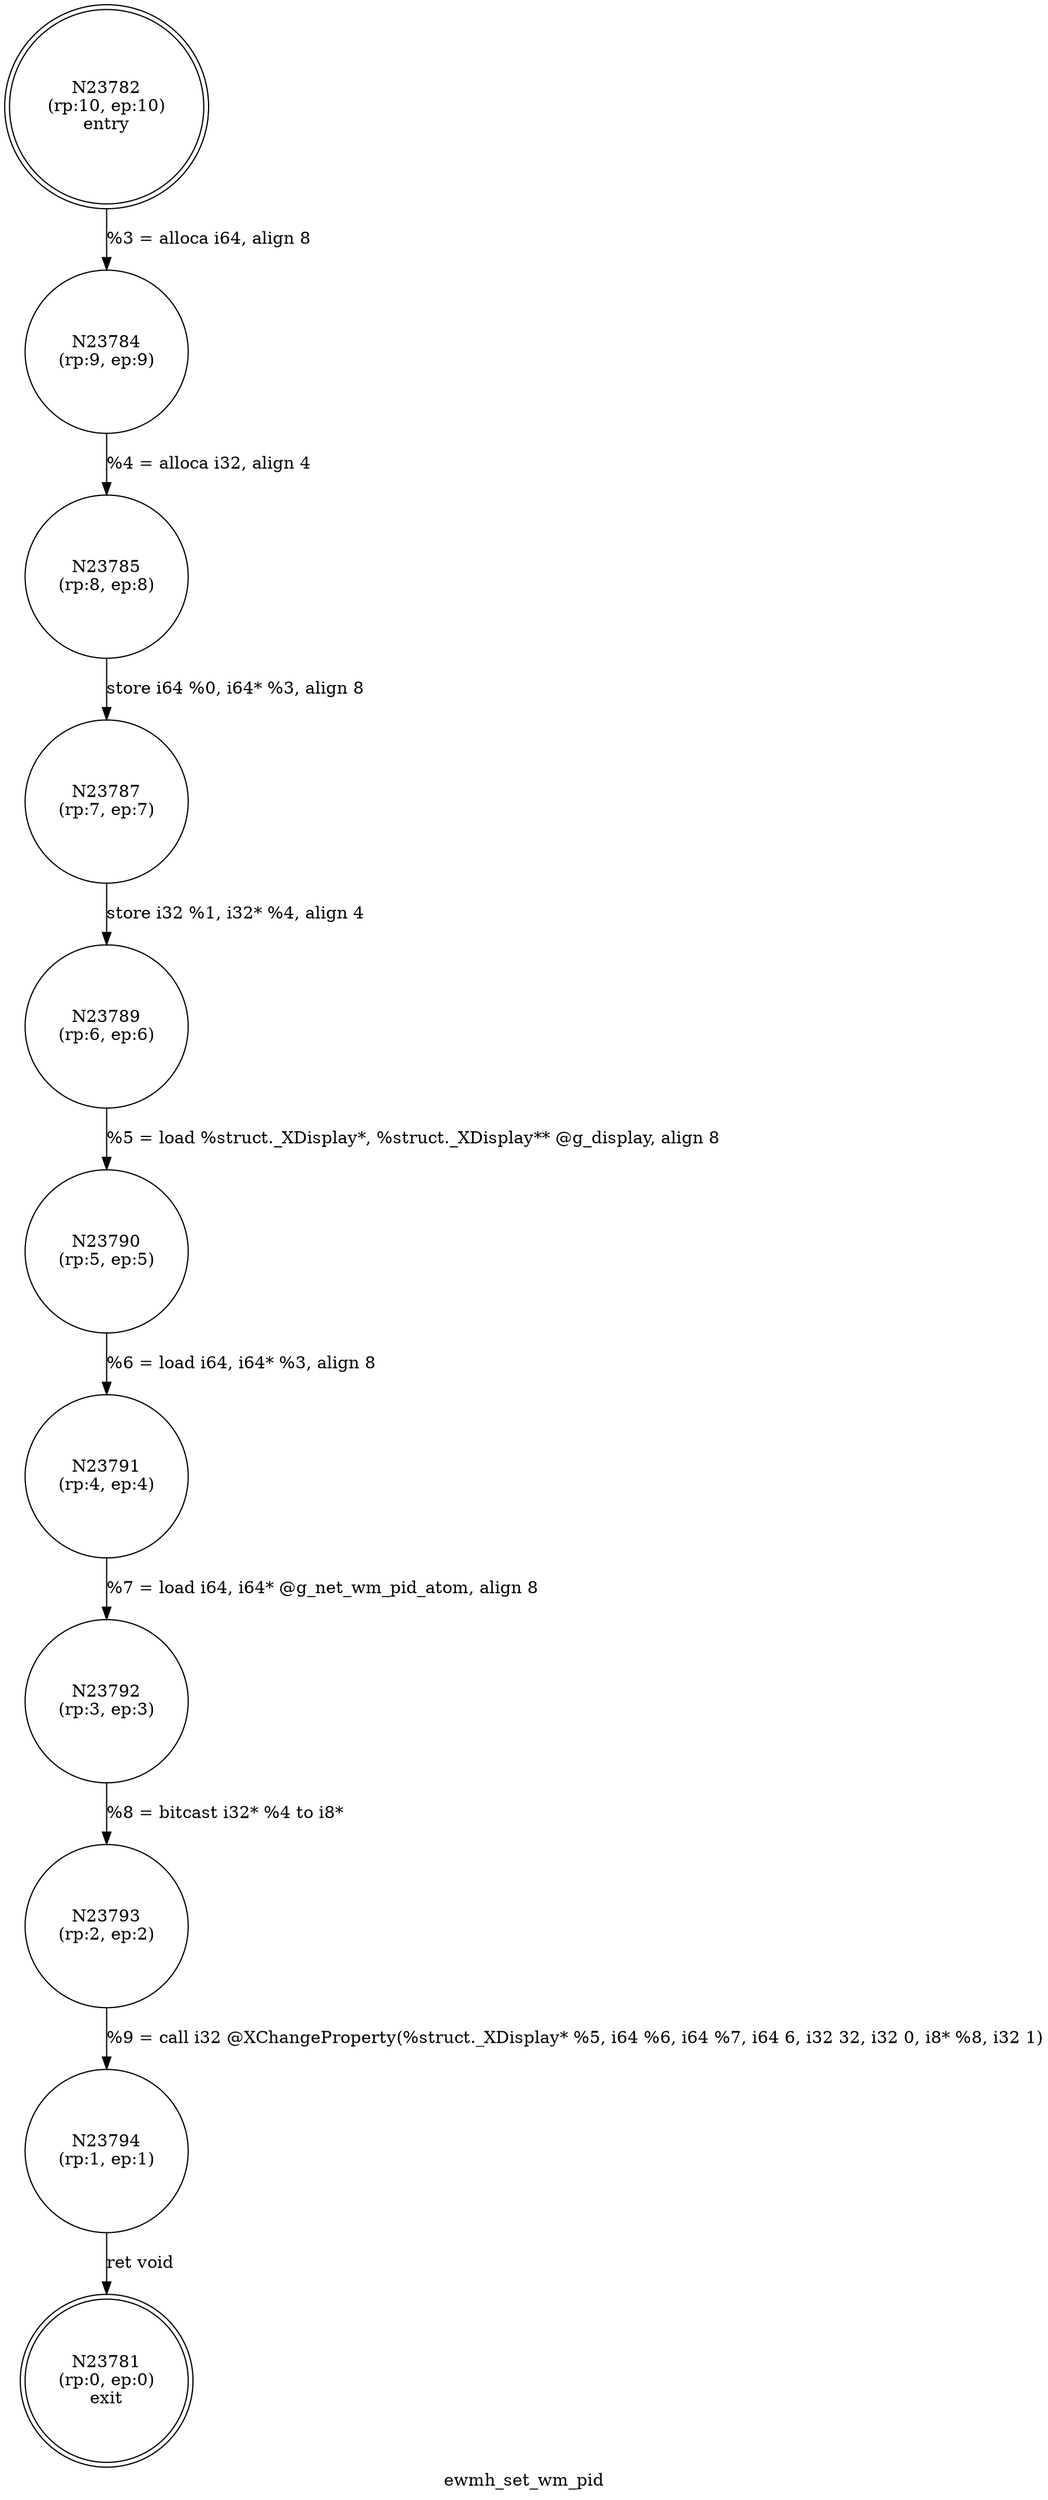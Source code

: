 digraph ewmh_set_wm_pid {
label="ewmh_set_wm_pid"
23781 [label="N23781\n(rp:0, ep:0)\nexit", shape="doublecircle"]
23782 [label="N23782\n(rp:10, ep:10)\nentry", shape="doublecircle"]
23782 -> 23784 [label="%3 = alloca i64, align 8"]
23784 [label="N23784\n(rp:9, ep:9)", shape="circle"]
23784 -> 23785 [label="%4 = alloca i32, align 4"]
23785 [label="N23785\n(rp:8, ep:8)", shape="circle"]
23785 -> 23787 [label="store i64 %0, i64* %3, align 8"]
23787 [label="N23787\n(rp:7, ep:7)", shape="circle"]
23787 -> 23789 [label="store i32 %1, i32* %4, align 4"]
23789 [label="N23789\n(rp:6, ep:6)", shape="circle"]
23789 -> 23790 [label="%5 = load %struct._XDisplay*, %struct._XDisplay** @g_display, align 8"]
23790 [label="N23790\n(rp:5, ep:5)", shape="circle"]
23790 -> 23791 [label="%6 = load i64, i64* %3, align 8"]
23791 [label="N23791\n(rp:4, ep:4)", shape="circle"]
23791 -> 23792 [label="%7 = load i64, i64* @g_net_wm_pid_atom, align 8"]
23792 [label="N23792\n(rp:3, ep:3)", shape="circle"]
23792 -> 23793 [label="%8 = bitcast i32* %4 to i8*"]
23793 [label="N23793\n(rp:2, ep:2)", shape="circle"]
23793 -> 23794 [label="%9 = call i32 @XChangeProperty(%struct._XDisplay* %5, i64 %6, i64 %7, i64 6, i32 32, i32 0, i8* %8, i32 1)"]
23794 [label="N23794\n(rp:1, ep:1)", shape="circle"]
23794 -> 23781 [label="ret void"]
}

